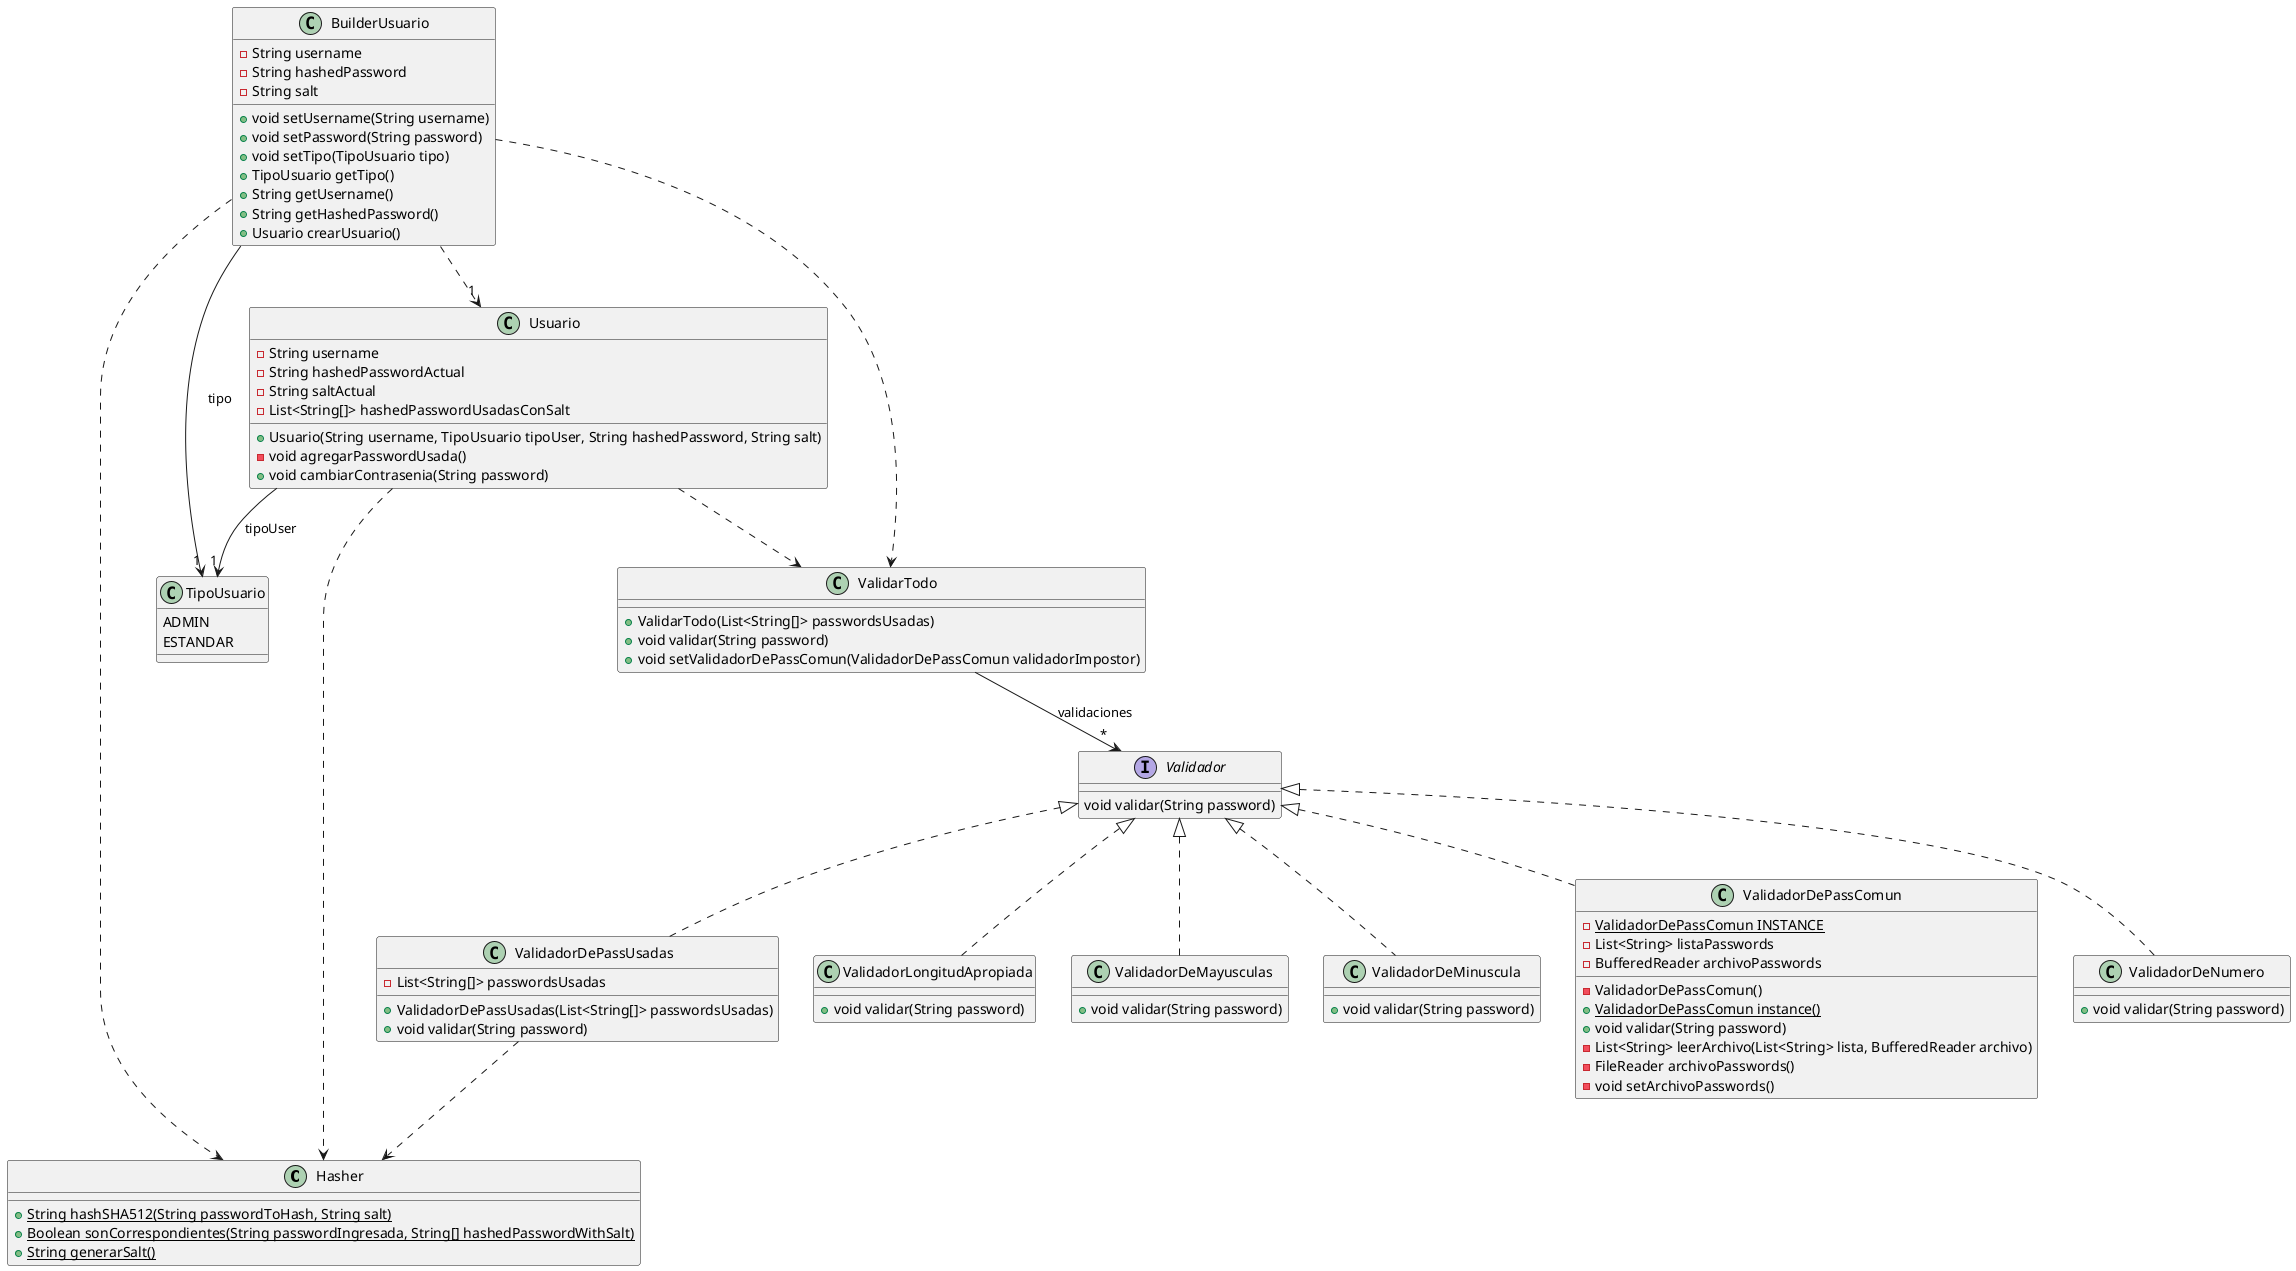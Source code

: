 @startuml DiagramaUsuario
class Hasher [[java:usuarios.Hasher]] {
	+{static}String hashSHA512(String passwordToHash, String salt)
	+{static}Boolean sonCorrespondientes(String passwordIngresada, String[] hashedPasswordWithSalt)
	+{static}String generarSalt()
}
enum TipoUsuario [[java:usuarios.TipoUsuario]] {
	ADMIN
	ESTANDAR
}
class BuilderUsuario [[java:usuarios.BuilderUsuario]] {
	-String username
	-String hashedPassword
	-String salt
	+void setUsername(String username)
	+void setPassword(String password)
	+void setTipo(TipoUsuario tipo)
	+TipoUsuario getTipo()
	+String getUsername()
	+String getHashedPassword()
	+Usuario crearUsuario()
}
class TipoUsuario [[java:usuarios.TipoUsuario]] {
}
BuilderUsuario --> "1" TipoUsuario : tipo
BuilderUsuario ..> "1" Usuario
BuilderUsuario ..> ValidarTodo
BuilderUsuario ..> Hasher

class Usuario [[java:usuarios.Usuario]] {
	-String username
	-String hashedPasswordActual
	-String saltActual
	-List<String[]> hashedPasswordUsadasConSalt
	+Usuario(String username, TipoUsuario tipoUser, String hashedPassword, String salt)
	-void agregarPasswordUsada()
	+void cambiarContrasenia(String password)
}
class TipoUsuario [[java:usuarios.TipoUsuario]] {
}
Usuario --> "1" TipoUsuario : tipoUser
Usuario ..> ValidarTodo
Usuario ..> Hasher






ValidadorDePassUsadas ..> Hasher






class ValidadorLongitudApropiada [[java:validacionesContrasenias.ValidadorLongitudApropiada]] {
	+void validar(String password)
}
interface Validador [[java:validacionesContrasenias.Validador]] {
}
Validador <|.. ValidadorLongitudApropiada
interface Validador [[java:validacionesContrasenias.Validador]] {
	void validar(String password)
}
class ValidadorDeMayusculas [[java:validacionesContrasenias.ValidadorDeMayusculas]] {
	+void validar(String password)
}
interface Validador [[java:validacionesContrasenias.Validador]] {
}
Validador <|.. ValidadorDeMayusculas
class ValidadorDeMinuscula [[java:validacionesContrasenias.ValidadorDeMinuscula]] {
	+void validar(String password)
}
interface Validador [[java:validacionesContrasenias.Validador]] {
}
Validador <|.. ValidadorDeMinuscula
class ValidadorDePassComun [[java:validacionesContrasenias.ValidadorDePassComun]] {
	-{static}ValidadorDePassComun INSTANCE
	-List<String> listaPasswords
	-BufferedReader archivoPasswords
	-ValidadorDePassComun()
	+{static}ValidadorDePassComun instance()
	+void validar(String password)
	-List<String> leerArchivo(List<String> lista, BufferedReader archivo)
	-FileReader archivoPasswords()
	-void setArchivoPasswords()
}
interface Validador [[java:validacionesContrasenias.Validador]] {
}
Validador <|.. ValidadorDePassComun
class ValidarTodo [[java:validacionesContrasenias.ValidarTodo]] {
	+ValidarTodo(List<String[]> passwordsUsadas)
	+void validar(String password)
	+void setValidadorDePassComun(ValidadorDePassComun validadorImpostor)
}
class Validador [[java:validacionesContrasenias.Validador]] {
}
ValidarTodo --> "*" Validador : validaciones
class ValidadorDePassUsadas [[java:validacionesContrasenias.ValidadorDePassUsadas]] {
	-List<String[]> passwordsUsadas
	+ValidadorDePassUsadas(List<String[]> passwordsUsadas)
	+void validar(String password)
}
interface Validador [[java:validacionesContrasenias.Validador]] {
}
Validador <|.. ValidadorDePassUsadas
class ValidadorDeNumero [[java:validacionesContrasenias.ValidadorDeNumero]] {
	+void validar(String password)
}
interface Validador [[java:validacionesContrasenias.Validador]] {
}
Validador <|.. ValidadorDeNumero
@enduml